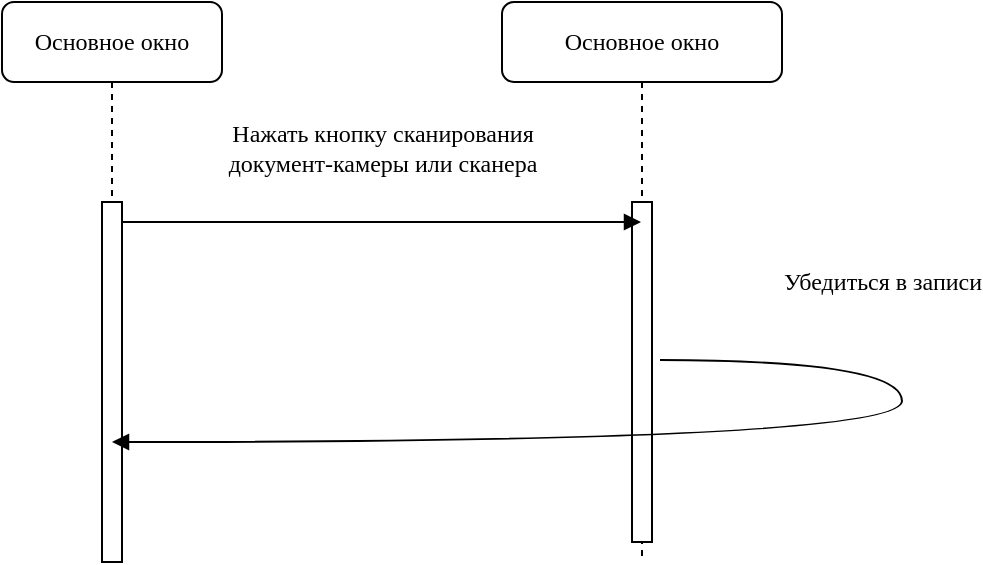 <mxfile version="23.1.5" type="device">
  <diagram name="Page-1" id="13e1069c-82ec-6db2-03f1-153e76fe0fe0">
    <mxGraphModel dx="1178" dy="790" grid="1" gridSize="10" guides="1" tooltips="1" connect="1" arrows="1" fold="1" page="1" pageScale="1" pageWidth="1100" pageHeight="850" background="none" math="0" shadow="0">
      <root>
        <mxCell id="0" />
        <mxCell id="1" parent="0" />
        <mxCell id="op0lxmQw7sveor1kVEQ--1" value="Основное окно" style="shape=umlLifeline;perimeter=lifelinePerimeter;whiteSpace=wrap;html=1;container=1;collapsible=0;recursiveResize=0;outlineConnect=0;rounded=1;shadow=0;comic=0;labelBackgroundColor=none;strokeWidth=1;fontFamily=Verdana;fontSize=12;align=center;" parent="1" vertex="1">
          <mxGeometry x="370" y="110" width="140" height="280" as="geometry" />
        </mxCell>
        <mxCell id="op0lxmQw7sveor1kVEQ--2" value="" style="html=1;points=[];perimeter=orthogonalPerimeter;rounded=0;shadow=0;comic=0;labelBackgroundColor=none;strokeWidth=1;fontFamily=Verdana;fontSize=12;align=center;" parent="op0lxmQw7sveor1kVEQ--1" vertex="1">
          <mxGeometry x="65" y="100" width="10" height="170" as="geometry" />
        </mxCell>
        <mxCell id="op0lxmQw7sveor1kVEQ--5" value="Основное окно " style="shape=umlLifeline;perimeter=lifelinePerimeter;whiteSpace=wrap;html=1;container=1;collapsible=0;recursiveResize=0;outlineConnect=0;rounded=1;shadow=0;comic=0;labelBackgroundColor=none;strokeWidth=1;fontFamily=Verdana;fontSize=12;align=center;" parent="1" vertex="1">
          <mxGeometry x="120" y="110" width="110" height="280" as="geometry" />
        </mxCell>
        <mxCell id="op0lxmQw7sveor1kVEQ--6" value="" style="html=1;points=[];perimeter=orthogonalPerimeter;rounded=0;shadow=0;comic=0;labelBackgroundColor=none;strokeWidth=1;fontFamily=Verdana;fontSize=12;align=center;" parent="op0lxmQw7sveor1kVEQ--5" vertex="1">
          <mxGeometry x="50" y="100" width="10" height="180" as="geometry" />
        </mxCell>
        <mxCell id="op0lxmQw7sveor1kVEQ--7" value="Нажать кнопку сканирования&lt;br&gt;документ-камеры или сканера" style="html=1;verticalAlign=bottom;endArrow=block;labelBackgroundColor=none;fontFamily=Verdana;fontSize=12;edgeStyle=elbowEdgeStyle;elbow=vertical;" parent="1" target="op0lxmQw7sveor1kVEQ--1" edge="1">
          <mxGeometry x="0.002" y="20" relative="1" as="geometry">
            <mxPoint x="180" y="220" as="sourcePoint" />
            <mxPoint x="315" y="220" as="targetPoint" />
            <Array as="points">
              <mxPoint x="250" y="220" />
            </Array>
            <mxPoint as="offset" />
          </mxGeometry>
        </mxCell>
        <mxCell id="op0lxmQw7sveor1kVEQ--11" value="&lt;div&gt;Убедиться в записи&lt;/div&gt;" style="html=1;verticalAlign=bottom;endArrow=block;labelBackgroundColor=none;fontFamily=Verdana;fontSize=12;elbow=vertical;edgeStyle=orthogonalEdgeStyle;curved=1;exitX=1.4;exitY=0.465;exitDx=0;exitDy=0;exitPerimeter=0;" parent="1" target="op0lxmQw7sveor1kVEQ--5" edge="1" source="op0lxmQw7sveor1kVEQ--2">
          <mxGeometry x="-0.603" y="30" relative="1" as="geometry">
            <mxPoint x="660" y="290" as="sourcePoint" />
            <mxPoint x="990" y="350" as="targetPoint" />
            <Array as="points">
              <mxPoint x="570" y="289" />
              <mxPoint x="570" y="330" />
            </Array>
            <mxPoint as="offset" />
          </mxGeometry>
        </mxCell>
      </root>
    </mxGraphModel>
  </diagram>
</mxfile>
